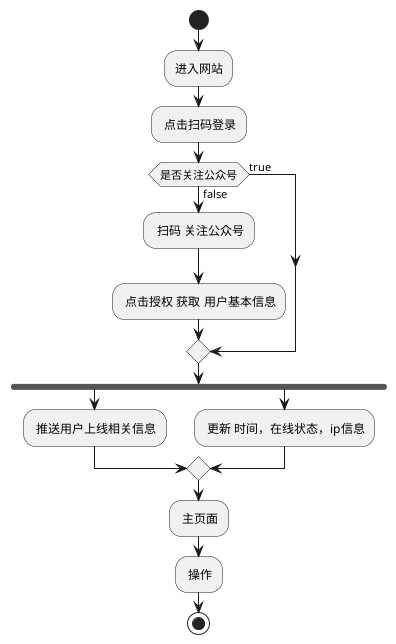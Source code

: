 @startuml
'https://plantuml.com/activity-diagram-beta

start
:进入网站;
: 点击扫码登录;
  if (是否关注公众号) then (true)
  else (false)
    : 扫码 关注公众号;
    : 点击授权 获取 用户基本信息;
  endif
fork
    : 推送用户上线相关信息;
fork again
    : 更新 时间，在线状态，ip信息;
end merge
: 主页面;
: 操作;

stop

@enduml
